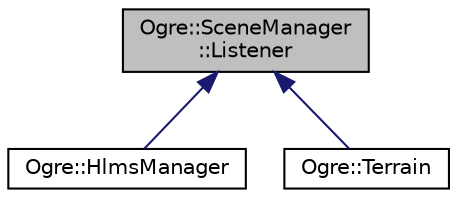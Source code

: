 digraph "Ogre::SceneManager::Listener"
{
  bgcolor="transparent";
  edge [fontname="Helvetica",fontsize="10",labelfontname="Helvetica",labelfontsize="10"];
  node [fontname="Helvetica",fontsize="10",shape=record];
  Node0 [label="Ogre::SceneManager\l::Listener",height=0.2,width=0.4,color="black", fillcolor="grey75", style="filled", fontcolor="black"];
  Node0 -> Node1 [dir="back",color="midnightblue",fontsize="10",style="solid",fontname="Helvetica"];
  Node1 [label="Ogre::HlmsManager",height=0.2,width=0.4,color="black",URL="$class_ogre_1_1_hlms_manager.html"];
  Node0 -> Node2 [dir="back",color="midnightblue",fontsize="10",style="solid",fontname="Helvetica"];
  Node2 [label="Ogre::Terrain",height=0.2,width=0.4,color="black",URL="$class_ogre_1_1_terrain.html",tooltip="The main containing class for a chunk of terrain. "];
}
